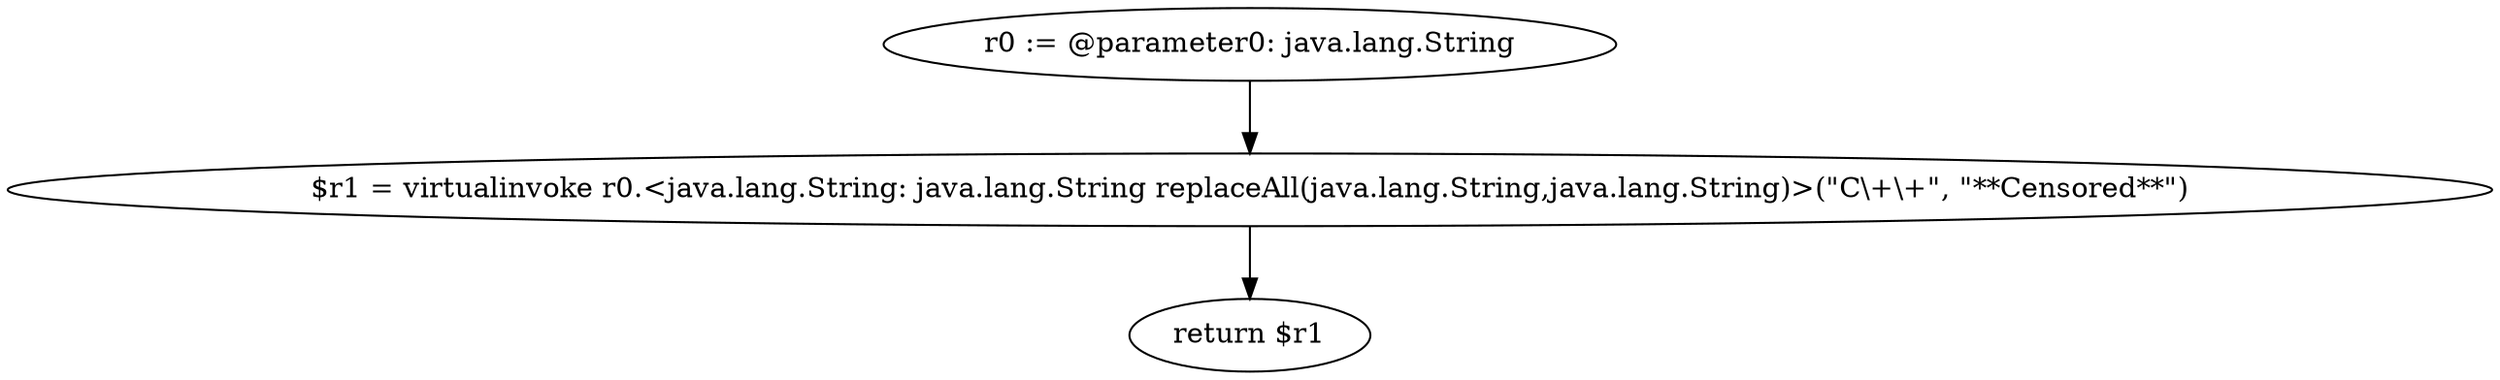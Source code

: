 digraph "unitGraph" {
    "r0 := @parameter0: java.lang.String"
    "$r1 = virtualinvoke r0.<java.lang.String: java.lang.String replaceAll(java.lang.String,java.lang.String)>(\"C\\+\\+\", \"**Censored**\")"
    "return $r1"
    "r0 := @parameter0: java.lang.String"->"$r1 = virtualinvoke r0.<java.lang.String: java.lang.String replaceAll(java.lang.String,java.lang.String)>(\"C\\+\\+\", \"**Censored**\")";
    "$r1 = virtualinvoke r0.<java.lang.String: java.lang.String replaceAll(java.lang.String,java.lang.String)>(\"C\\+\\+\", \"**Censored**\")"->"return $r1";
}
